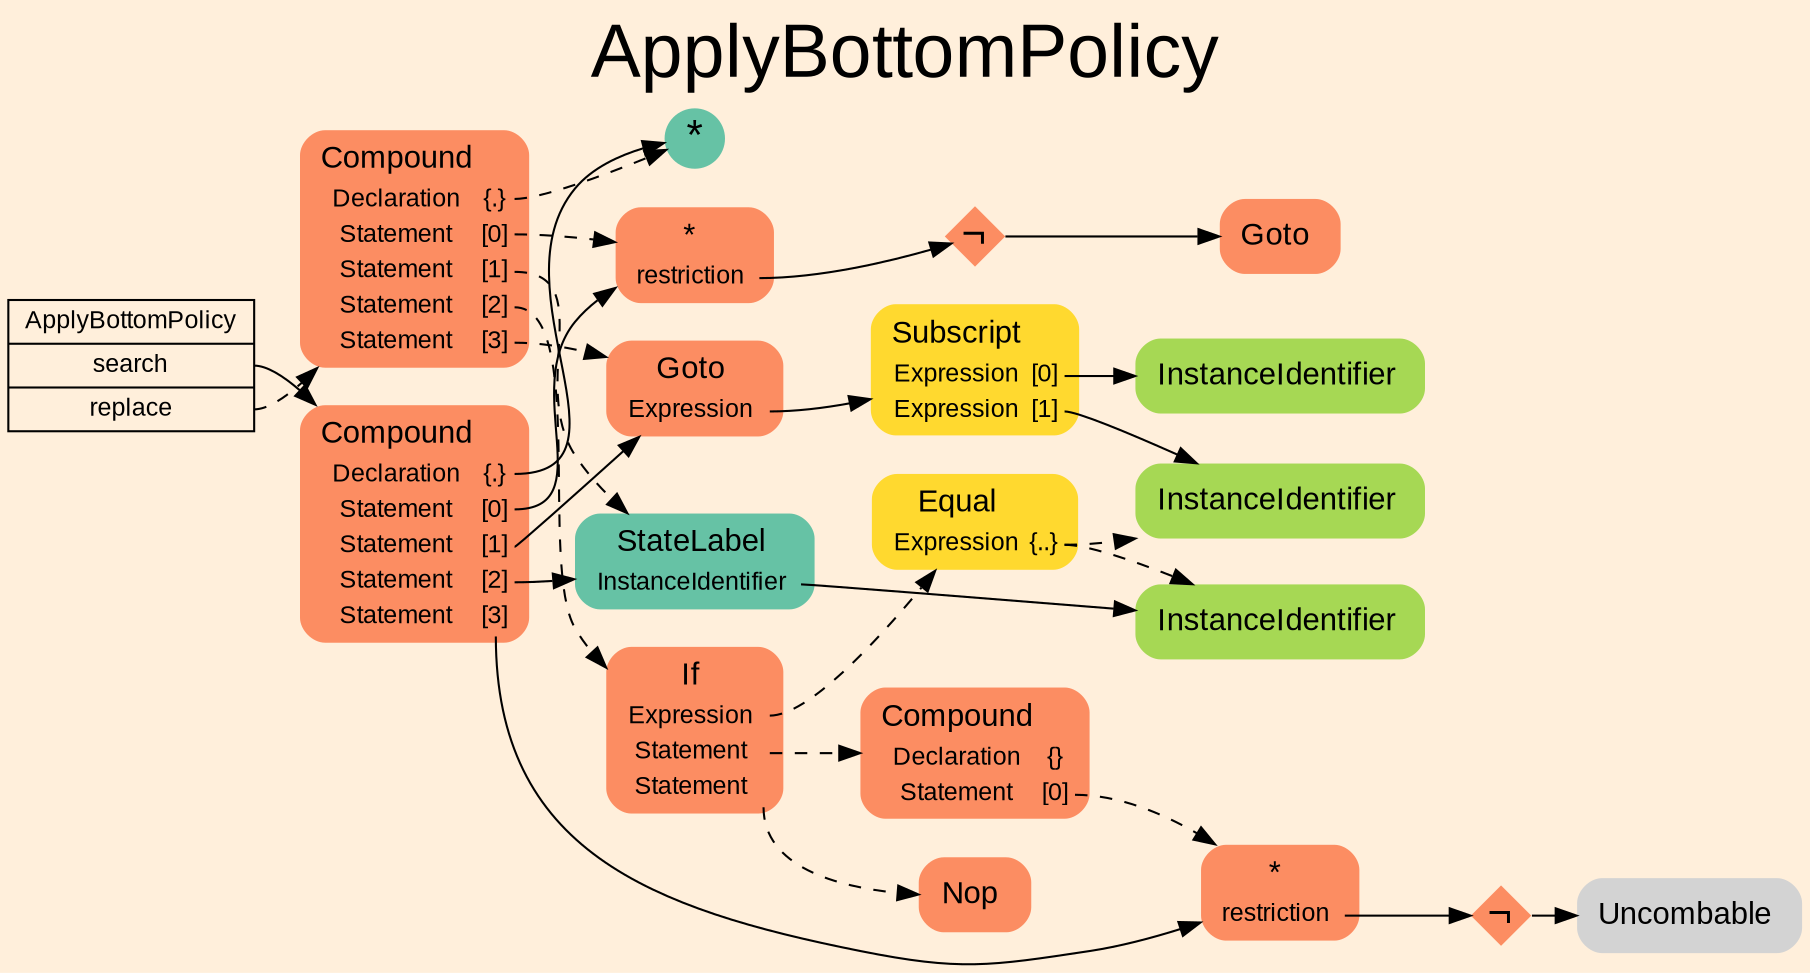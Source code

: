 digraph "ApplyBottomPolicy" {
label = "ApplyBottomPolicy"
labelloc = t
fontsize = "36"
graph [
    rankdir = "LR"
    ranksep = 0.3
    bgcolor = antiquewhite1
    color = black
    fontcolor = black
    fontname = "Arial"
];
node [
    fontname = "Arial"
];
edge [
    fontname = "Arial"
];

// -------------------- transformation figure --------------------
"CR#P80-0" [
    shape = "record"
    fillcolor = antiquewhite1
    label = "<fixed> ApplyBottomPolicy | <port0> search | <port1> replace"
    style = "filled"
    fontsize = "12"
    color = black
    fontcolor = black
];

"#B-2-1471" [
    shape = "plaintext"
    fillcolor = "/set28/2"
    label = <<TABLE BORDER="0" CELLBORDER="0" CELLSPACING="0">
     <TR><TD><FONT POINT-SIZE="15.0">Compound</FONT></TD><TD></TD></TR>
     <TR><TD>Declaration</TD><TD PORT="port0">{.}</TD></TR>
     <TR><TD>Statement</TD><TD PORT="port1">[0]</TD></TR>
     <TR><TD>Statement</TD><TD PORT="port2">[1]</TD></TR>
     <TR><TD>Statement</TD><TD PORT="port3">[2]</TD></TR>
     <TR><TD>Statement</TD><TD PORT="port4">[3]</TD></TR>
    </TABLE>>
    style = "rounded,filled"
    fontsize = "12"
];

"#B-2-1474" [
    shape = "circle"
    fillcolor = "/set28/1"
    label = <*>
    style = "filled"
    fontsize = "20"
    penwidth = 0.0
    fixedsize = true
    width = 0.4
    height = 0.4
];

"#B-2-1475" [
    shape = "plaintext"
    fillcolor = "/set28/2"
    label = <<TABLE BORDER="0" CELLBORDER="0" CELLSPACING="0">
     <TR><TD><FONT POINT-SIZE="15.0">*</FONT></TD><TD></TD></TR>
     <TR><TD>restriction</TD><TD PORT="port0"></TD></TR>
    </TABLE>>
    style = "rounded,filled"
    fontsize = "12"
];

"#B-2-1484" [
    shape = "diamond"
    fillcolor = "/set28/2"
    label = <¬>
    style = "filled"
    fontsize = "20"
    penwidth = 0.0
    fixedsize = true
    width = 0.4
    height = 0.4
];

"#B-2-1478" [
    shape = "plaintext"
    fillcolor = "/set28/2"
    label = <<TABLE BORDER="0" CELLBORDER="0" CELLSPACING="0">
     <TR><TD><FONT POINT-SIZE="15.0">Goto</FONT></TD><TD></TD></TR>
    </TABLE>>
    style = "rounded,filled"
    fontsize = "12"
];

"#B-2-1477" [
    shape = "plaintext"
    fillcolor = "/set28/2"
    label = <<TABLE BORDER="0" CELLBORDER="0" CELLSPACING="0">
     <TR><TD><FONT POINT-SIZE="15.0">Goto</FONT></TD><TD></TD></TR>
     <TR><TD>Expression</TD><TD PORT="port0"></TD></TR>
    </TABLE>>
    style = "rounded,filled"
    fontsize = "12"
];

"#B-2-1479" [
    shape = "plaintext"
    fillcolor = "/set28/6"
    label = <<TABLE BORDER="0" CELLBORDER="0" CELLSPACING="0">
     <TR><TD><FONT POINT-SIZE="15.0">Subscript</FONT></TD><TD></TD></TR>
     <TR><TD>Expression</TD><TD PORT="port0">[0]</TD></TR>
     <TR><TD>Expression</TD><TD PORT="port1">[1]</TD></TR>
    </TABLE>>
    style = "rounded,filled"
    fontsize = "12"
];

"#B-2-1480" [
    shape = "plaintext"
    fillcolor = "/set28/5"
    label = <<TABLE BORDER="0" CELLBORDER="0" CELLSPACING="0">
     <TR><TD><FONT POINT-SIZE="15.0">InstanceIdentifier</FONT></TD><TD></TD></TR>
    </TABLE>>
    style = "rounded,filled"
    fontsize = "12"
];

"#B-2-1481" [
    shape = "plaintext"
    fillcolor = "/set28/5"
    label = <<TABLE BORDER="0" CELLBORDER="0" CELLSPACING="0">
     <TR><TD><FONT POINT-SIZE="15.0">InstanceIdentifier</FONT></TD><TD></TD></TR>
    </TABLE>>
    style = "rounded,filled"
    fontsize = "12"
];

"#B-2-1483" [
    shape = "plaintext"
    fillcolor = "/set28/1"
    label = <<TABLE BORDER="0" CELLBORDER="0" CELLSPACING="0">
     <TR><TD><FONT POINT-SIZE="15.0">StateLabel</FONT></TD><TD></TD></TR>
     <TR><TD>InstanceIdentifier</TD><TD PORT="port0"></TD></TR>
    </TABLE>>
    style = "rounded,filled"
    fontsize = "12"
];

"#B-2-1482" [
    shape = "plaintext"
    fillcolor = "/set28/5"
    label = <<TABLE BORDER="0" CELLBORDER="0" CELLSPACING="0">
     <TR><TD><FONT POINT-SIZE="15.0">InstanceIdentifier</FONT></TD><TD></TD></TR>
    </TABLE>>
    style = "rounded,filled"
    fontsize = "12"
];

"#B-2-1476" [
    shape = "plaintext"
    fillcolor = "/set28/2"
    label = <<TABLE BORDER="0" CELLBORDER="0" CELLSPACING="0">
     <TR><TD><FONT POINT-SIZE="15.0">*</FONT></TD><TD></TD></TR>
     <TR><TD>restriction</TD><TD PORT="port0"></TD></TR>
    </TABLE>>
    style = "rounded,filled"
    fontsize = "12"
];

"#B-2-1485" [
    shape = "diamond"
    fillcolor = "/set28/2"
    label = <¬>
    style = "filled"
    fontsize = "20"
    penwidth = 0.0
    fixedsize = true
    width = 0.4
    height = 0.4
];

"#B-2-1490" [
    shape = "plaintext"
    label = <<TABLE BORDER="0" CELLBORDER="0" CELLSPACING="0">
     <TR><TD><FONT POINT-SIZE="15.0">Uncombable</FONT></TD><TD></TD></TR>
    </TABLE>>
    style = "rounded,filled"
    fontsize = "12"
];

"#B-2-1472" [
    shape = "plaintext"
    fillcolor = "/set28/2"
    label = <<TABLE BORDER="0" CELLBORDER="0" CELLSPACING="0">
     <TR><TD><FONT POINT-SIZE="15.0">Compound</FONT></TD><TD></TD></TR>
     <TR><TD>Declaration</TD><TD PORT="port0">{.}</TD></TR>
     <TR><TD>Statement</TD><TD PORT="port1">[0]</TD></TR>
     <TR><TD>Statement</TD><TD PORT="port2">[1]</TD></TR>
     <TR><TD>Statement</TD><TD PORT="port3">[2]</TD></TR>
     <TR><TD>Statement</TD><TD PORT="port4">[3]</TD></TR>
    </TABLE>>
    style = "rounded,filled"
    fontsize = "12"
];

"#B-2-1486" [
    shape = "plaintext"
    fillcolor = "/set28/2"
    label = <<TABLE BORDER="0" CELLBORDER="0" CELLSPACING="0">
     <TR><TD><FONT POINT-SIZE="15.0">If</FONT></TD><TD></TD></TR>
     <TR><TD>Expression</TD><TD PORT="port0"></TD></TR>
     <TR><TD>Statement</TD><TD PORT="port1"></TD></TR>
     <TR><TD>Statement</TD><TD PORT="port2"></TD></TR>
    </TABLE>>
    style = "rounded,filled"
    fontsize = "12"
];

"#B-2-1488" [
    shape = "plaintext"
    fillcolor = "/set28/6"
    label = <<TABLE BORDER="0" CELLBORDER="0" CELLSPACING="0">
     <TR><TD><FONT POINT-SIZE="15.0">Equal</FONT></TD><TD></TD></TR>
     <TR><TD>Expression</TD><TD PORT="port0">{..}</TD></TR>
    </TABLE>>
    style = "rounded,filled"
    fontsize = "12"
];

"#B-2-1473" [
    shape = "plaintext"
    fillcolor = "/set28/2"
    label = <<TABLE BORDER="0" CELLBORDER="0" CELLSPACING="0">
     <TR><TD><FONT POINT-SIZE="15.0">Compound</FONT></TD><TD></TD></TR>
     <TR><TD>Declaration</TD><TD PORT="port0">{}</TD></TR>
     <TR><TD>Statement</TD><TD PORT="port1">[0]</TD></TR>
    </TABLE>>
    style = "rounded,filled"
    fontsize = "12"
];

"#B-2-1491" [
    shape = "plaintext"
    fillcolor = "/set28/2"
    label = <<TABLE BORDER="0" CELLBORDER="0" CELLSPACING="0">
     <TR><TD><FONT POINT-SIZE="15.0">Nop</FONT></TD><TD></TD></TR>
    </TABLE>>
    style = "rounded,filled"
    fontsize = "12"
];


// -------------------- links --------------------
// links for block CR#P80-0
"CR#P80-0":port0 -> "#B-2-1471" [
    color = black
    fontcolor = black
];

"CR#P80-0":port1 -> "#B-2-1472" [
    style="dashed"
    color = black
    fontcolor = black
];

// links for block #B-2-1471
"#B-2-1471":port0 -> "#B-2-1474" [
    color = black
    fontcolor = black
];

"#B-2-1471":port1 -> "#B-2-1475" [
    color = black
    fontcolor = black
];

"#B-2-1471":port2 -> "#B-2-1477" [
    color = black
    fontcolor = black
];

"#B-2-1471":port3 -> "#B-2-1483" [
    color = black
    fontcolor = black
];

"#B-2-1471":port4 -> "#B-2-1476" [
    color = black
    fontcolor = black
];

// links for block #B-2-1474
// links for block #B-2-1475
"#B-2-1475":port0 -> "#B-2-1484" [
    color = black
    fontcolor = black
];

// links for block #B-2-1484
"#B-2-1484" -> "#B-2-1478" [
    color = black
    fontcolor = black
];

// links for block #B-2-1478
// links for block #B-2-1477
"#B-2-1477":port0 -> "#B-2-1479" [
    color = black
    fontcolor = black
];

// links for block #B-2-1479
"#B-2-1479":port0 -> "#B-2-1480" [
    color = black
    fontcolor = black
];

"#B-2-1479":port1 -> "#B-2-1481" [
    color = black
    fontcolor = black
];

// links for block #B-2-1480
// links for block #B-2-1481
// links for block #B-2-1483
"#B-2-1483":port0 -> "#B-2-1482" [
    color = black
    fontcolor = black
];

// links for block #B-2-1482
// links for block #B-2-1476
"#B-2-1476":port0 -> "#B-2-1485" [
    color = black
    fontcolor = black
];

// links for block #B-2-1485
"#B-2-1485" -> "#B-2-1490" [
    color = black
    fontcolor = black
];

// links for block #B-2-1490
// links for block #B-2-1472
"#B-2-1472":port0 -> "#B-2-1474" [
    style="dashed"
    color = black
    fontcolor = black
];

"#B-2-1472":port1 -> "#B-2-1475" [
    style="dashed"
    color = black
    fontcolor = black
];

"#B-2-1472":port2 -> "#B-2-1483" [
    style="dashed"
    color = black
    fontcolor = black
];

"#B-2-1472":port3 -> "#B-2-1486" [
    style="dashed"
    color = black
    fontcolor = black
];

"#B-2-1472":port4 -> "#B-2-1477" [
    style="dashed"
    color = black
    fontcolor = black
];

// links for block #B-2-1486
"#B-2-1486":port0 -> "#B-2-1488" [
    style="dashed"
    color = black
    fontcolor = black
];

"#B-2-1486":port1 -> "#B-2-1473" [
    style="dashed"
    color = black
    fontcolor = black
];

"#B-2-1486":port2 -> "#B-2-1491" [
    style="dashed"
    color = black
    fontcolor = black
];

// links for block #B-2-1488
"#B-2-1488":port0 -> "#B-2-1481" [
    style="dashed"
    color = black
    fontcolor = black
];

"#B-2-1488":port0 -> "#B-2-1482" [
    style="dashed"
    color = black
    fontcolor = black
];

// links for block #B-2-1473
"#B-2-1473":port1 -> "#B-2-1476" [
    style="dashed"
    color = black
    fontcolor = black
];

// links for block #B-2-1491
}
